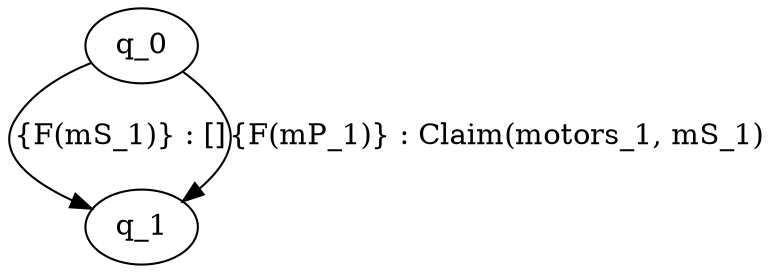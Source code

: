 digraph ra {
q_0 [label=q_0]
q_1 [label=q_1]
q_0 -> q_1 [label="{F(mS_1)} : []"]
q_0 -> q_1 [label="{F(mP_1)} : Claim(motors_1, mS_1) "]
}

